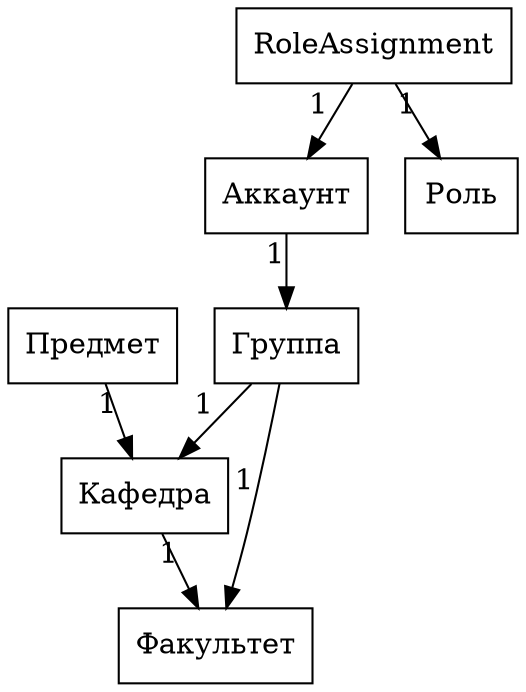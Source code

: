 digraph G {
	node [shape="box"];
	{
		edge[xlabel="n",];
	}
	{
		edge[xlabel="1"];
		Кафедра->Факультет;
		Группа->{Факультет,Кафедра};
		Аккаунт->Группа;
		RoleAssignment->{Аккаунт,Роль};
		Предмет->Кафедра;
	}
}

